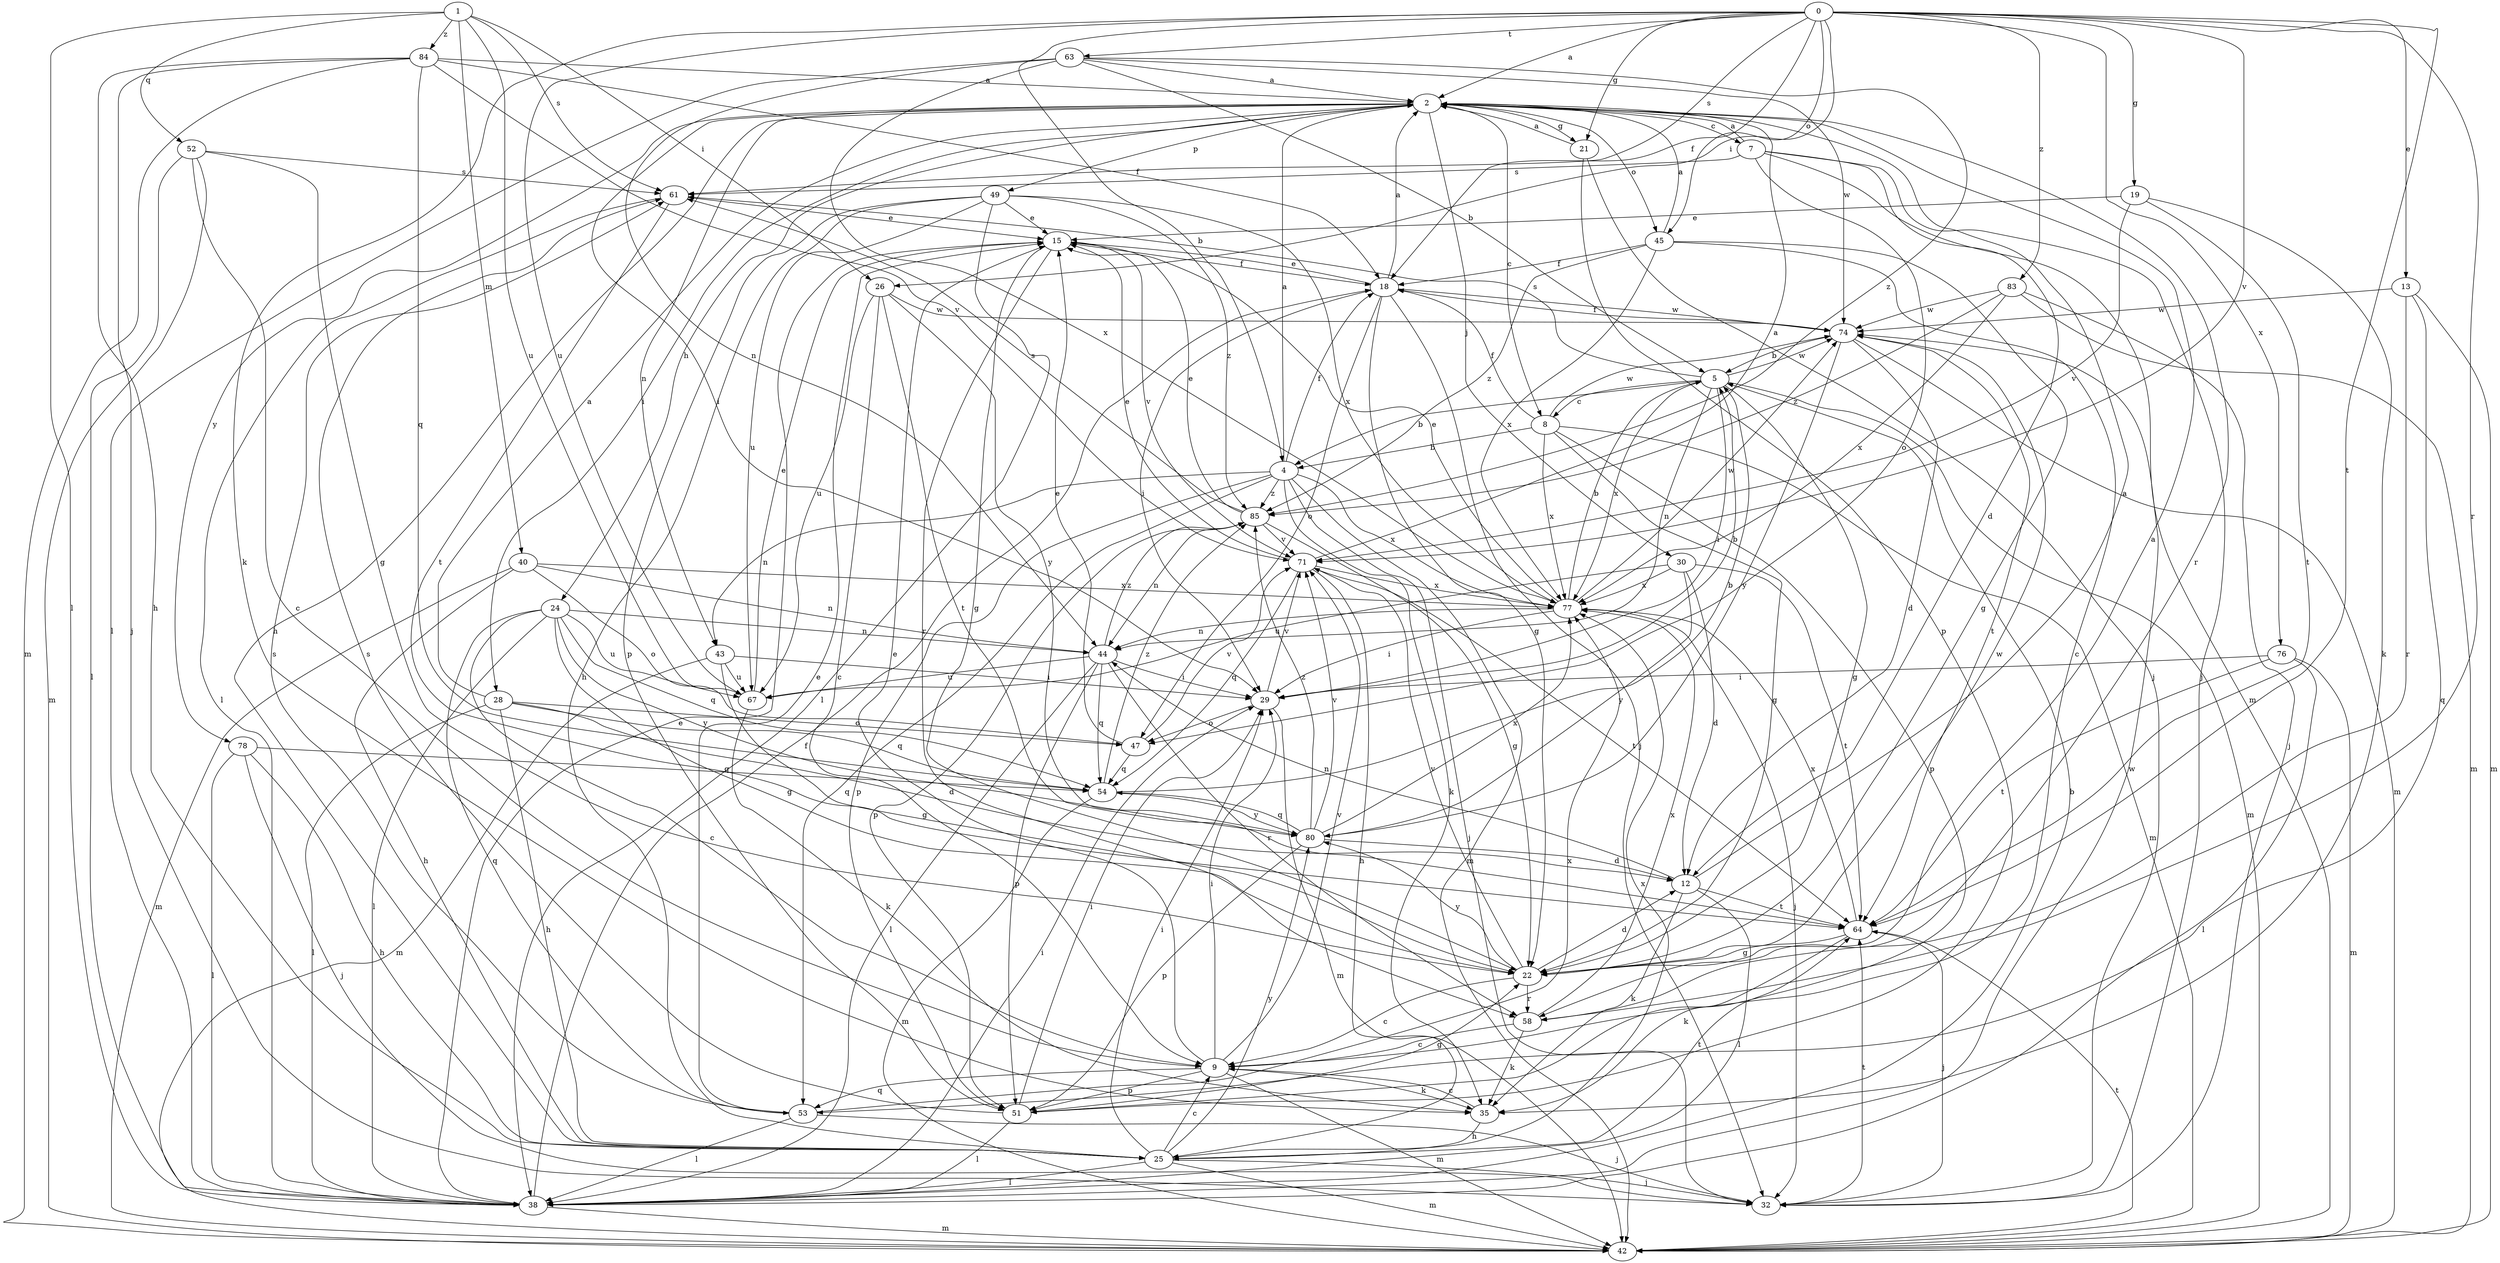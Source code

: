 strict digraph  {
0;
1;
2;
4;
5;
7;
8;
9;
12;
13;
15;
18;
19;
21;
22;
24;
25;
26;
28;
29;
30;
32;
35;
38;
40;
42;
43;
44;
45;
47;
49;
51;
52;
53;
54;
58;
61;
63;
64;
67;
71;
74;
76;
77;
78;
80;
83;
84;
85;
0 -> 2  [label=a];
0 -> 4  [label=b];
0 -> 13  [label=e];
0 -> 18  [label=f];
0 -> 19  [label=g];
0 -> 21  [label=g];
0 -> 26  [label=i];
0 -> 35  [label=k];
0 -> 45  [label=o];
0 -> 58  [label=r];
0 -> 61  [label=s];
0 -> 63  [label=t];
0 -> 64  [label=t];
0 -> 67  [label=u];
0 -> 71  [label=v];
0 -> 76  [label=x];
0 -> 83  [label=z];
1 -> 26  [label=i];
1 -> 38  [label=l];
1 -> 40  [label=m];
1 -> 52  [label=q];
1 -> 61  [label=s];
1 -> 67  [label=u];
1 -> 84  [label=z];
2 -> 7  [label=c];
2 -> 8  [label=c];
2 -> 21  [label=g];
2 -> 24  [label=h];
2 -> 25  [label=h];
2 -> 28  [label=i];
2 -> 29  [label=i];
2 -> 30  [label=j];
2 -> 43  [label=n];
2 -> 45  [label=o];
2 -> 49  [label=p];
2 -> 58  [label=r];
2 -> 78  [label=y];
4 -> 2  [label=a];
4 -> 18  [label=f];
4 -> 32  [label=j];
4 -> 35  [label=k];
4 -> 42  [label=m];
4 -> 43  [label=n];
4 -> 51  [label=p];
4 -> 53  [label=q];
4 -> 77  [label=x];
4 -> 85  [label=z];
5 -> 4  [label=b];
5 -> 8  [label=c];
5 -> 22  [label=g];
5 -> 29  [label=i];
5 -> 42  [label=m];
5 -> 44  [label=n];
5 -> 61  [label=s];
5 -> 74  [label=w];
5 -> 77  [label=x];
7 -> 2  [label=a];
7 -> 12  [label=d];
7 -> 32  [label=j];
7 -> 42  [label=m];
7 -> 47  [label=o];
7 -> 61  [label=s];
8 -> 4  [label=b];
8 -> 18  [label=f];
8 -> 22  [label=g];
8 -> 42  [label=m];
8 -> 51  [label=p];
8 -> 74  [label=w];
8 -> 77  [label=x];
9 -> 15  [label=e];
9 -> 29  [label=i];
9 -> 35  [label=k];
9 -> 42  [label=m];
9 -> 51  [label=p];
9 -> 53  [label=q];
9 -> 71  [label=v];
12 -> 2  [label=a];
12 -> 35  [label=k];
12 -> 38  [label=l];
12 -> 44  [label=n];
12 -> 64  [label=t];
13 -> 42  [label=m];
13 -> 53  [label=q];
13 -> 58  [label=r];
13 -> 74  [label=w];
15 -> 18  [label=f];
15 -> 22  [label=g];
15 -> 58  [label=r];
15 -> 71  [label=v];
18 -> 2  [label=a];
18 -> 15  [label=e];
18 -> 22  [label=g];
18 -> 29  [label=i];
18 -> 32  [label=j];
18 -> 47  [label=o];
18 -> 74  [label=w];
19 -> 15  [label=e];
19 -> 35  [label=k];
19 -> 64  [label=t];
19 -> 71  [label=v];
21 -> 2  [label=a];
21 -> 32  [label=j];
21 -> 51  [label=p];
22 -> 2  [label=a];
22 -> 9  [label=c];
22 -> 12  [label=d];
22 -> 58  [label=r];
22 -> 71  [label=v];
22 -> 74  [label=w];
22 -> 80  [label=y];
24 -> 9  [label=c];
24 -> 22  [label=g];
24 -> 38  [label=l];
24 -> 44  [label=n];
24 -> 53  [label=q];
24 -> 54  [label=q];
24 -> 67  [label=u];
24 -> 80  [label=y];
25 -> 9  [label=c];
25 -> 29  [label=i];
25 -> 32  [label=j];
25 -> 38  [label=l];
25 -> 42  [label=m];
25 -> 64  [label=t];
25 -> 77  [label=x];
25 -> 80  [label=y];
26 -> 9  [label=c];
26 -> 64  [label=t];
26 -> 67  [label=u];
26 -> 74  [label=w];
26 -> 80  [label=y];
28 -> 2  [label=a];
28 -> 12  [label=d];
28 -> 25  [label=h];
28 -> 38  [label=l];
28 -> 47  [label=o];
28 -> 54  [label=q];
29 -> 5  [label=b];
29 -> 42  [label=m];
29 -> 47  [label=o];
29 -> 71  [label=v];
30 -> 12  [label=d];
30 -> 64  [label=t];
30 -> 67  [label=u];
30 -> 77  [label=x];
30 -> 80  [label=y];
32 -> 64  [label=t];
35 -> 9  [label=c];
35 -> 25  [label=h];
38 -> 5  [label=b];
38 -> 15  [label=e];
38 -> 18  [label=f];
38 -> 29  [label=i];
38 -> 42  [label=m];
38 -> 74  [label=w];
40 -> 25  [label=h];
40 -> 42  [label=m];
40 -> 44  [label=n];
40 -> 47  [label=o];
40 -> 77  [label=x];
42 -> 64  [label=t];
43 -> 22  [label=g];
43 -> 29  [label=i];
43 -> 42  [label=m];
43 -> 67  [label=u];
44 -> 29  [label=i];
44 -> 38  [label=l];
44 -> 51  [label=p];
44 -> 54  [label=q];
44 -> 58  [label=r];
44 -> 67  [label=u];
44 -> 85  [label=z];
45 -> 2  [label=a];
45 -> 9  [label=c];
45 -> 18  [label=f];
45 -> 22  [label=g];
45 -> 77  [label=x];
45 -> 85  [label=z];
47 -> 15  [label=e];
47 -> 54  [label=q];
47 -> 71  [label=v];
49 -> 15  [label=e];
49 -> 25  [label=h];
49 -> 38  [label=l];
49 -> 51  [label=p];
49 -> 67  [label=u];
49 -> 77  [label=x];
49 -> 85  [label=z];
51 -> 22  [label=g];
51 -> 29  [label=i];
51 -> 38  [label=l];
51 -> 61  [label=s];
52 -> 9  [label=c];
52 -> 22  [label=g];
52 -> 38  [label=l];
52 -> 42  [label=m];
52 -> 61  [label=s];
53 -> 15  [label=e];
53 -> 32  [label=j];
53 -> 38  [label=l];
53 -> 61  [label=s];
53 -> 77  [label=x];
54 -> 5  [label=b];
54 -> 42  [label=m];
54 -> 80  [label=y];
54 -> 85  [label=z];
58 -> 9  [label=c];
58 -> 35  [label=k];
58 -> 77  [label=x];
61 -> 15  [label=e];
61 -> 38  [label=l];
61 -> 64  [label=t];
63 -> 2  [label=a];
63 -> 5  [label=b];
63 -> 38  [label=l];
63 -> 44  [label=n];
63 -> 74  [label=w];
63 -> 77  [label=x];
63 -> 85  [label=z];
64 -> 22  [label=g];
64 -> 32  [label=j];
64 -> 35  [label=k];
64 -> 77  [label=x];
67 -> 15  [label=e];
67 -> 35  [label=k];
71 -> 2  [label=a];
71 -> 15  [label=e];
71 -> 25  [label=h];
71 -> 54  [label=q];
71 -> 64  [label=t];
71 -> 77  [label=x];
74 -> 5  [label=b];
74 -> 12  [label=d];
74 -> 18  [label=f];
74 -> 42  [label=m];
74 -> 64  [label=t];
74 -> 80  [label=y];
76 -> 29  [label=i];
76 -> 38  [label=l];
76 -> 42  [label=m];
76 -> 64  [label=t];
77 -> 5  [label=b];
77 -> 15  [label=e];
77 -> 29  [label=i];
77 -> 32  [label=j];
77 -> 44  [label=n];
77 -> 74  [label=w];
78 -> 25  [label=h];
78 -> 32  [label=j];
78 -> 38  [label=l];
78 -> 54  [label=q];
80 -> 12  [label=d];
80 -> 51  [label=p];
80 -> 54  [label=q];
80 -> 71  [label=v];
80 -> 77  [label=x];
80 -> 85  [label=z];
83 -> 32  [label=j];
83 -> 42  [label=m];
83 -> 74  [label=w];
83 -> 77  [label=x];
83 -> 85  [label=z];
84 -> 2  [label=a];
84 -> 18  [label=f];
84 -> 25  [label=h];
84 -> 32  [label=j];
84 -> 42  [label=m];
84 -> 54  [label=q];
84 -> 71  [label=v];
85 -> 15  [label=e];
85 -> 22  [label=g];
85 -> 44  [label=n];
85 -> 51  [label=p];
85 -> 61  [label=s];
85 -> 71  [label=v];
}
